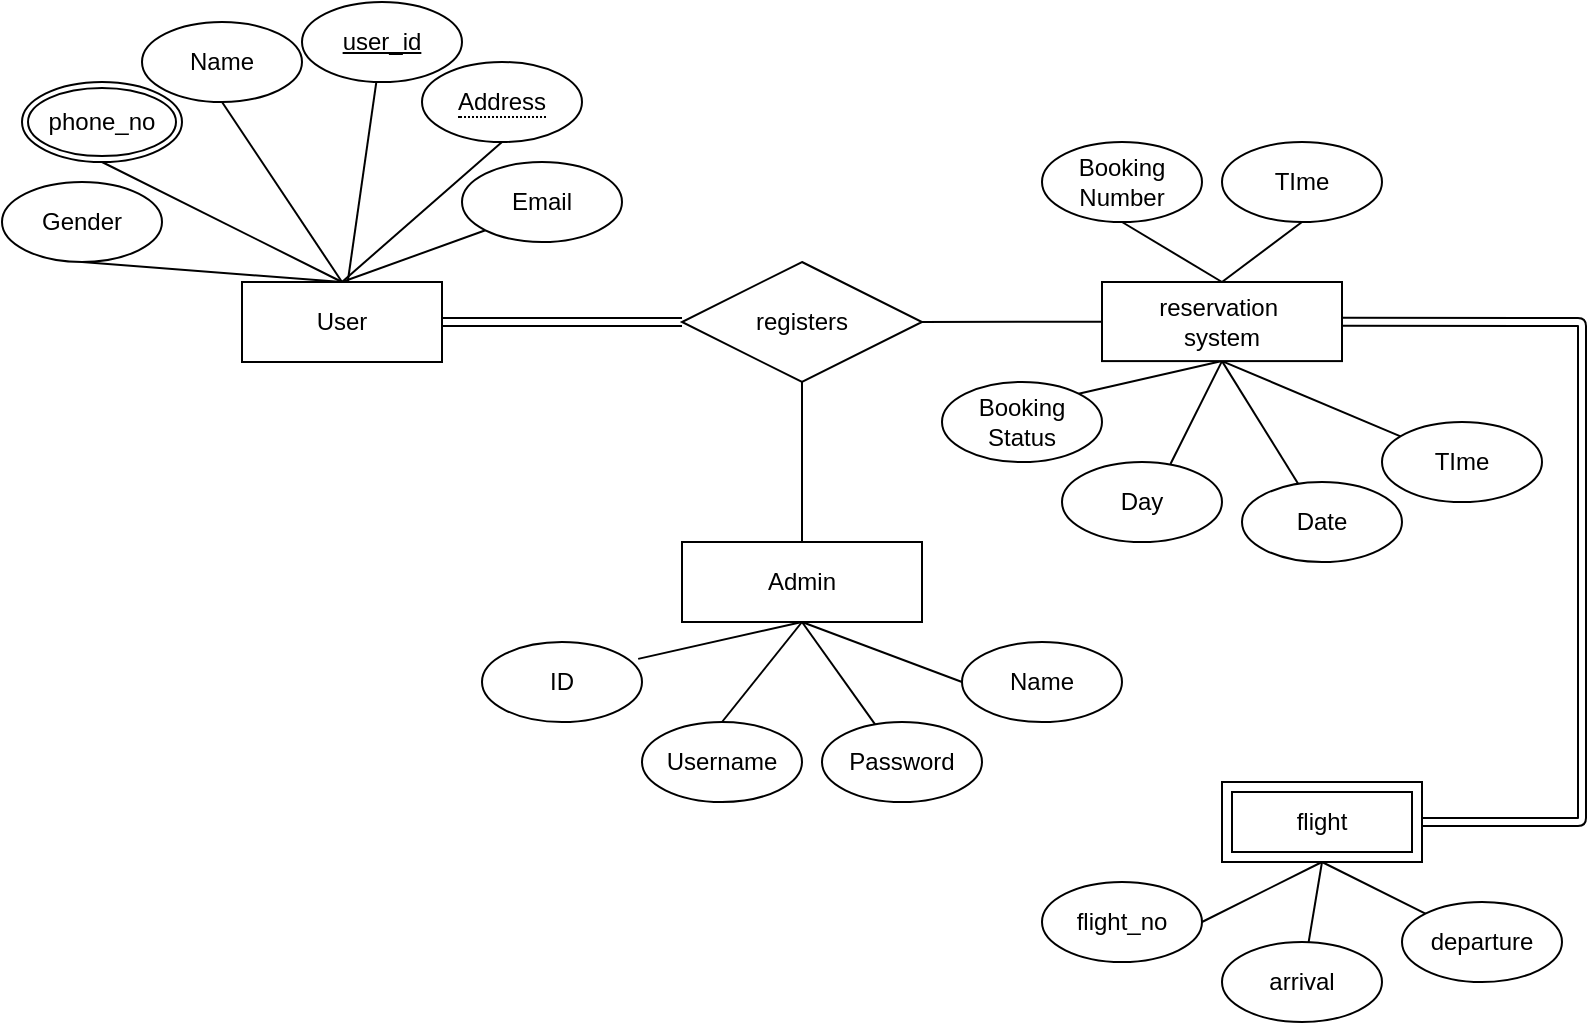 <mxfile>
    <diagram id="V-Yawr0LwvlgfVQ0nfWo" name="Page-1">
        <mxGraphModel dx="967" dy="706" grid="1" gridSize="10" guides="1" tooltips="1" connect="1" arrows="1" fold="1" page="1" pageScale="1" pageWidth="850" pageHeight="1100" math="0" shadow="0">
            <root>
                <mxCell id="0"/>
                <mxCell id="1" parent="0"/>
                <mxCell id="11" style="edgeStyle=none;html=1;exitX=0.5;exitY=0;exitDx=0;exitDy=0;entryX=0.5;entryY=1;entryDx=0;entryDy=0;endArrow=none;endFill=0;" parent="1" source="2" target="3" edge="1">
                    <mxGeometry relative="1" as="geometry"/>
                </mxCell>
                <mxCell id="13" style="edgeStyle=none;html=1;exitX=0.5;exitY=0;exitDx=0;exitDy=0;entryX=0.5;entryY=1;entryDx=0;entryDy=0;endArrow=none;endFill=0;" parent="1" source="2" target="4" edge="1">
                    <mxGeometry relative="1" as="geometry"/>
                </mxCell>
                <mxCell id="14" style="edgeStyle=none;html=1;exitX=0.5;exitY=0;exitDx=0;exitDy=0;entryX=0;entryY=1;entryDx=0;entryDy=0;endArrow=none;endFill=0;" parent="1" source="2" target="6" edge="1">
                    <mxGeometry relative="1" as="geometry"/>
                </mxCell>
                <mxCell id="46" style="edgeStyle=none;html=1;exitX=0.5;exitY=0;exitDx=0;exitDy=0;entryX=0.5;entryY=1;entryDx=0;entryDy=0;startArrow=none;startFill=0;endArrow=none;endFill=0;" parent="1" source="2" edge="1">
                    <mxGeometry relative="1" as="geometry">
                        <mxPoint x="50" y="160" as="targetPoint"/>
                    </mxGeometry>
                </mxCell>
                <mxCell id="47" style="edgeStyle=none;html=1;exitX=0.5;exitY=0;exitDx=0;exitDy=0;entryX=0.5;entryY=1;entryDx=0;entryDy=0;startArrow=none;startFill=0;endArrow=none;endFill=0;" parent="1" source="2" target="16" edge="1">
                    <mxGeometry relative="1" as="geometry"/>
                </mxCell>
                <mxCell id="2" value="User" style="whiteSpace=wrap;html=1;align=center;" parent="1" vertex="1">
                    <mxGeometry x="120" y="220" width="100" height="40" as="geometry"/>
                </mxCell>
                <mxCell id="3" value="Name" style="ellipse;whiteSpace=wrap;html=1;align=center;" parent="1" vertex="1">
                    <mxGeometry x="70" y="90" width="80" height="40" as="geometry"/>
                </mxCell>
                <mxCell id="4" value="&lt;span style=&quot;border-bottom: 1px dotted&quot;&gt;Address&lt;/span&gt;" style="ellipse;whiteSpace=wrap;html=1;align=center;" parent="1" vertex="1">
                    <mxGeometry x="210" y="110" width="80" height="40" as="geometry"/>
                </mxCell>
                <mxCell id="6" value="Email" style="ellipse;whiteSpace=wrap;html=1;align=center;" parent="1" vertex="1">
                    <mxGeometry x="230" y="160" width="80" height="40" as="geometry"/>
                </mxCell>
                <mxCell id="16" value="Gender" style="ellipse;whiteSpace=wrap;html=1;align=center;" parent="1" vertex="1">
                    <mxGeometry y="170" width="80" height="40" as="geometry"/>
                </mxCell>
                <mxCell id="19" style="edgeStyle=none;html=1;entryX=1;entryY=0.5;entryDx=0;entryDy=0;startArrow=none;startFill=0;endArrow=none;endFill=0;shape=link;" parent="1" source="18" target="2" edge="1">
                    <mxGeometry relative="1" as="geometry"/>
                </mxCell>
                <mxCell id="22" style="edgeStyle=none;html=1;exitX=1;exitY=0.5;exitDx=0;exitDy=0;startArrow=none;startFill=0;endArrow=none;endFill=0;" parent="1" source="18" target="23" edge="1">
                    <mxGeometry relative="1" as="geometry">
                        <mxPoint x="560" y="240.455" as="targetPoint"/>
                    </mxGeometry>
                </mxCell>
                <mxCell id="25" value="" style="edgeStyle=none;html=1;startArrow=none;startFill=0;endArrow=none;endFill=0;" parent="1" source="18" target="24" edge="1">
                    <mxGeometry relative="1" as="geometry"/>
                </mxCell>
                <mxCell id="18" value="registers" style="shape=rhombus;perimeter=rhombusPerimeter;whiteSpace=wrap;html=1;align=center;" parent="1" vertex="1">
                    <mxGeometry x="340" y="210" width="120" height="60" as="geometry"/>
                </mxCell>
                <mxCell id="37" style="edgeStyle=none;html=1;exitX=0.5;exitY=1;exitDx=0;exitDy=0;startArrow=none;startFill=0;endArrow=none;endFill=0;" parent="1" source="23" target="32" edge="1">
                    <mxGeometry relative="1" as="geometry"/>
                </mxCell>
                <mxCell id="38" style="edgeStyle=none;html=1;exitX=0.5;exitY=1;exitDx=0;exitDy=0;startArrow=none;startFill=0;endArrow=none;endFill=0;" parent="1" source="23" target="33" edge="1">
                    <mxGeometry relative="1" as="geometry"/>
                </mxCell>
                <mxCell id="39" style="edgeStyle=none;html=1;exitX=0.5;exitY=1;exitDx=0;exitDy=0;entryX=1;entryY=0;entryDx=0;entryDy=0;startArrow=none;startFill=0;endArrow=none;endFill=0;" parent="1" source="23" target="30" edge="1">
                    <mxGeometry relative="1" as="geometry"/>
                </mxCell>
                <mxCell id="40" style="edgeStyle=none;html=1;exitX=0.5;exitY=1;exitDx=0;exitDy=0;entryX=0.678;entryY=0.025;entryDx=0;entryDy=0;entryPerimeter=0;startArrow=none;startFill=0;endArrow=none;endFill=0;" parent="1" source="23" target="31" edge="1">
                    <mxGeometry relative="1" as="geometry"/>
                </mxCell>
                <mxCell id="45" style="edgeStyle=none;html=1;exitX=0.5;exitY=0;exitDx=0;exitDy=0;entryX=0.5;entryY=1;entryDx=0;entryDy=0;startArrow=none;startFill=0;endArrow=none;endFill=0;" parent="1" source="23" target="44" edge="1">
                    <mxGeometry relative="1" as="geometry"/>
                </mxCell>
                <mxCell id="60" style="edgeStyle=none;html=1;exitX=0.5;exitY=0;exitDx=0;exitDy=0;entryX=0.5;entryY=1;entryDx=0;entryDy=0;startArrow=none;startFill=0;endArrow=none;endFill=0;" parent="1" source="23" target="43" edge="1">
                    <mxGeometry relative="1" as="geometry"/>
                </mxCell>
                <mxCell id="84" value="" style="edgeStyle=none;html=1;endArrow=none;endFill=0;entryX=1;entryY=0.5;entryDx=0;entryDy=0;shape=link;" edge="1" parent="1" source="23" target="85">
                    <mxGeometry relative="1" as="geometry">
                        <mxPoint x="645.389" y="470.005" as="targetPoint"/>
                        <Array as="points">
                            <mxPoint x="790" y="240"/>
                            <mxPoint x="790" y="490"/>
                        </Array>
                    </mxGeometry>
                </mxCell>
                <mxCell id="23" value="reservation&amp;nbsp;&lt;br&gt;system" style="whiteSpace=wrap;html=1;align=center;" parent="1" vertex="1">
                    <mxGeometry x="550" y="220" width="120" height="39.55" as="geometry"/>
                </mxCell>
                <mxCell id="53" style="edgeStyle=none;html=1;exitX=0.5;exitY=1;exitDx=0;exitDy=0;entryX=0.976;entryY=0.211;entryDx=0;entryDy=0;entryPerimeter=0;startArrow=none;startFill=0;endArrow=none;endFill=0;" parent="1" source="24" target="49" edge="1">
                    <mxGeometry relative="1" as="geometry"/>
                </mxCell>
                <mxCell id="54" style="edgeStyle=none;html=1;exitX=0.5;exitY=1;exitDx=0;exitDy=0;entryX=0.5;entryY=0;entryDx=0;entryDy=0;startArrow=none;startFill=0;endArrow=none;endFill=0;" parent="1" source="24" target="50" edge="1">
                    <mxGeometry relative="1" as="geometry"/>
                </mxCell>
                <mxCell id="55" style="edgeStyle=none;html=1;exitX=0.5;exitY=1;exitDx=0;exitDy=0;startArrow=none;startFill=0;endArrow=none;endFill=0;" parent="1" source="24" target="51" edge="1">
                    <mxGeometry relative="1" as="geometry"/>
                </mxCell>
                <mxCell id="56" style="edgeStyle=none;html=1;exitX=0.5;exitY=1;exitDx=0;exitDy=0;entryX=0;entryY=0.5;entryDx=0;entryDy=0;startArrow=none;startFill=0;endArrow=none;endFill=0;" parent="1" source="24" target="52" edge="1">
                    <mxGeometry relative="1" as="geometry"/>
                </mxCell>
                <mxCell id="24" value="Admin" style="whiteSpace=wrap;html=1;" parent="1" vertex="1">
                    <mxGeometry x="340" y="350" width="120" height="40" as="geometry"/>
                </mxCell>
                <mxCell id="30" value="Booking Status" style="ellipse;whiteSpace=wrap;html=1;align=center;" parent="1" vertex="1">
                    <mxGeometry x="470" y="270" width="80" height="40" as="geometry"/>
                </mxCell>
                <mxCell id="31" value="Day" style="ellipse;whiteSpace=wrap;html=1;align=center;" parent="1" vertex="1">
                    <mxGeometry x="530" y="310" width="80" height="40" as="geometry"/>
                </mxCell>
                <mxCell id="32" value="Date" style="ellipse;whiteSpace=wrap;html=1;align=center;" parent="1" vertex="1">
                    <mxGeometry x="620" y="320" width="80" height="40" as="geometry"/>
                </mxCell>
                <mxCell id="33" value="TIme" style="ellipse;whiteSpace=wrap;html=1;align=center;" parent="1" vertex="1">
                    <mxGeometry x="690" y="290" width="80" height="40" as="geometry"/>
                </mxCell>
                <mxCell id="43" value="TIme" style="ellipse;whiteSpace=wrap;html=1;align=center;" parent="1" vertex="1">
                    <mxGeometry x="610" y="150" width="80" height="40" as="geometry"/>
                </mxCell>
                <mxCell id="44" value="Booking Number" style="ellipse;whiteSpace=wrap;html=1;align=center;" parent="1" vertex="1">
                    <mxGeometry x="520" y="150" width="80" height="40" as="geometry"/>
                </mxCell>
                <mxCell id="49" value="ID" style="ellipse;whiteSpace=wrap;html=1;align=center;" parent="1" vertex="1">
                    <mxGeometry x="240" y="400" width="80" height="40" as="geometry"/>
                </mxCell>
                <mxCell id="50" value="Username" style="ellipse;whiteSpace=wrap;html=1;align=center;" parent="1" vertex="1">
                    <mxGeometry x="320" y="440" width="80" height="40" as="geometry"/>
                </mxCell>
                <mxCell id="51" value="Password" style="ellipse;whiteSpace=wrap;html=1;align=center;" parent="1" vertex="1">
                    <mxGeometry x="410" y="440" width="80" height="40" as="geometry"/>
                </mxCell>
                <mxCell id="52" value="Name" style="ellipse;whiteSpace=wrap;html=1;align=center;" parent="1" vertex="1">
                    <mxGeometry x="480" y="400" width="80" height="40" as="geometry"/>
                </mxCell>
                <mxCell id="76" value="phone_no" style="ellipse;shape=doubleEllipse;margin=3;whiteSpace=wrap;html=1;align=center;" vertex="1" parent="1">
                    <mxGeometry x="10" y="120" width="80" height="40" as="geometry"/>
                </mxCell>
                <mxCell id="78" style="edgeStyle=none;html=1;endArrow=none;endFill=0;" edge="1" parent="1" source="77" target="2">
                    <mxGeometry relative="1" as="geometry"/>
                </mxCell>
                <mxCell id="77" value="&lt;u&gt;user_id&lt;/u&gt;" style="ellipse;whiteSpace=wrap;html=1;align=center;" vertex="1" parent="1">
                    <mxGeometry x="150" y="80" width="80" height="40" as="geometry"/>
                </mxCell>
                <mxCell id="89" style="edgeStyle=none;html=1;exitX=0.5;exitY=1;exitDx=0;exitDy=0;endArrow=none;endFill=0;" edge="1" parent="1" source="85" target="87">
                    <mxGeometry relative="1" as="geometry"/>
                </mxCell>
                <mxCell id="90" style="edgeStyle=none;html=1;entryX=1;entryY=0.5;entryDx=0;entryDy=0;endArrow=none;endFill=0;exitX=0.5;exitY=1;exitDx=0;exitDy=0;" edge="1" parent="1" source="85" target="86">
                    <mxGeometry relative="1" as="geometry"/>
                </mxCell>
                <mxCell id="91" style="edgeStyle=none;html=1;exitX=0.5;exitY=1;exitDx=0;exitDy=0;entryX=0;entryY=0;entryDx=0;entryDy=0;endArrow=none;endFill=0;" edge="1" parent="1" source="85" target="88">
                    <mxGeometry relative="1" as="geometry"/>
                </mxCell>
                <mxCell id="85" value="flight" style="shape=ext;margin=3;double=1;whiteSpace=wrap;html=1;align=center;" vertex="1" parent="1">
                    <mxGeometry x="610" y="470" width="100" height="40" as="geometry"/>
                </mxCell>
                <mxCell id="86" value="flight_no" style="ellipse;whiteSpace=wrap;html=1;align=center;" vertex="1" parent="1">
                    <mxGeometry x="520" y="520" width="80" height="40" as="geometry"/>
                </mxCell>
                <mxCell id="87" value="arrival" style="ellipse;whiteSpace=wrap;html=1;align=center;" vertex="1" parent="1">
                    <mxGeometry x="610" y="550" width="80" height="40" as="geometry"/>
                </mxCell>
                <mxCell id="88" value="departure" style="ellipse;whiteSpace=wrap;html=1;align=center;" vertex="1" parent="1">
                    <mxGeometry x="700" y="530" width="80" height="40" as="geometry"/>
                </mxCell>
            </root>
        </mxGraphModel>
    </diagram>
</mxfile>